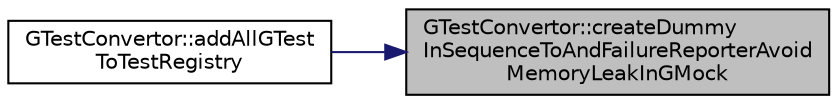 digraph "GTestConvertor::createDummyInSequenceToAndFailureReporterAvoidMemoryLeakInGMock"
{
 // LATEX_PDF_SIZE
  edge [fontname="Helvetica",fontsize="10",labelfontname="Helvetica",labelfontsize="10"];
  node [fontname="Helvetica",fontsize="10",shape=record];
  rankdir="RL";
  Node1 [label="GTestConvertor::createDummy\lInSequenceToAndFailureReporterAvoid\lMemoryLeakInGMock",height=0.2,width=0.4,color="black", fillcolor="grey75", style="filled", fontcolor="black",tooltip=" "];
  Node1 -> Node2 [dir="back",color="midnightblue",fontsize="10",style="solid",fontname="Helvetica"];
  Node2 [label="GTestConvertor::addAllGTest\lToTestRegistry",height=0.2,width=0.4,color="black", fillcolor="white", style="filled",URL="$classGTestConvertor.html#a343aa2b5510fb0cc50a835f7b9e2277d",tooltip=" "];
}
